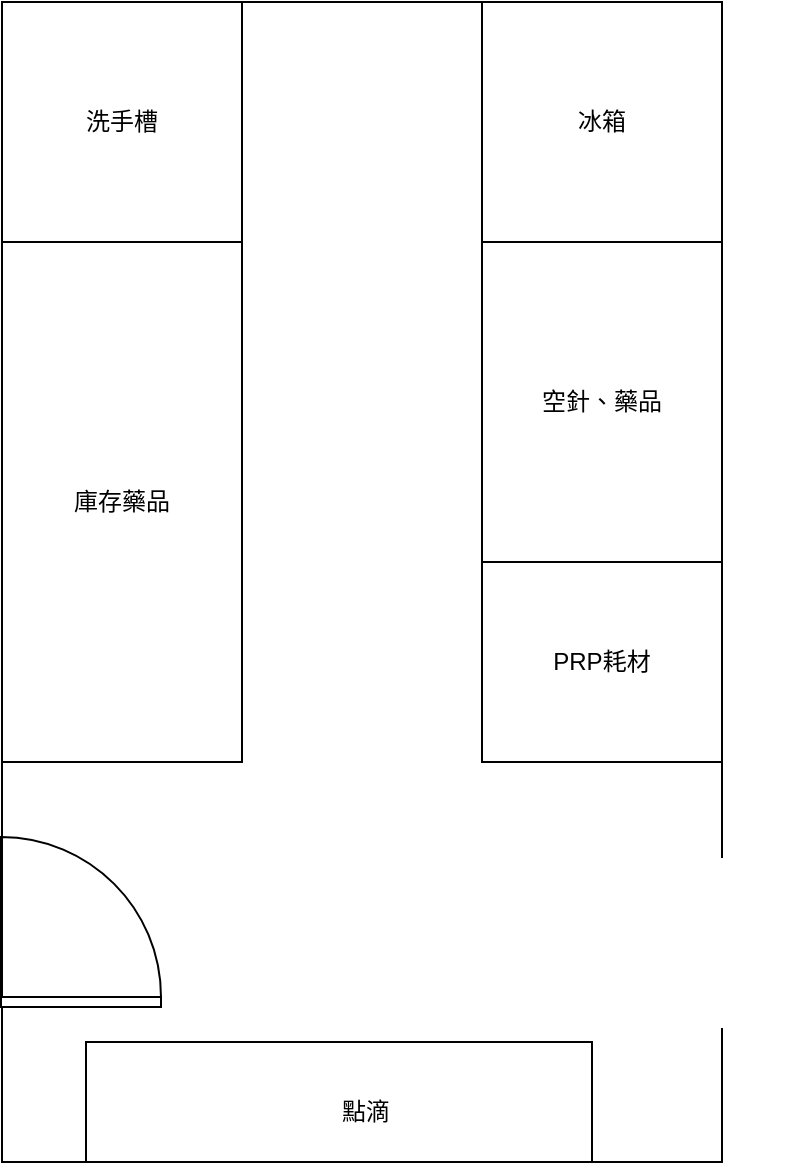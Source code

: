 <mxfile version="24.6.4" type="github">
  <diagram name="Page-1" id="8WM2ETvSfrai831ZipMa">
    <mxGraphModel dx="954" dy="614" grid="0" gridSize="10" guides="1" tooltips="1" connect="1" arrows="1" fold="1" page="1" pageScale="1" pageWidth="850" pageHeight="1100" math="0" shadow="0">
      <root>
        <mxCell id="0" />
        <mxCell id="1" parent="0" />
        <mxCell id="aY2q1vjwSWBt8iPb0eU5-3" value="" style="rounded=0;whiteSpace=wrap;html=1;labelBackgroundColor=#000000;" parent="1" vertex="1">
          <mxGeometry x="240" y="80" width="360" height="580" as="geometry" />
        </mxCell>
        <mxCell id="aY2q1vjwSWBt8iPb0eU5-7" value="" style="rounded=0;whiteSpace=wrap;html=1;labelBackgroundColor=#000000;" parent="1" vertex="1">
          <mxGeometry x="240" y="80" width="120" height="120" as="geometry" />
        </mxCell>
        <mxCell id="aY2q1vjwSWBt8iPb0eU5-8" value="" style="rounded=0;whiteSpace=wrap;html=1;labelBackgroundColor=#000000;" parent="1" vertex="1">
          <mxGeometry x="480" y="80" width="120" height="120" as="geometry" />
        </mxCell>
        <mxCell id="aY2q1vjwSWBt8iPb0eU5-10" value="&lt;p style=&quot;&quot; class=&quot;MsoNormal&quot;&gt;&lt;span style=&quot;font-family:&amp;quot;PMingLiU&amp;quot;,serif;mso-ascii-font-family:Calibri;mso-ascii-theme-font:&#xa;minor-latin;mso-fareast-theme-font:minor-fareast;mso-hansi-font-family:Calibri;&#xa;mso-hansi-theme-font:minor-latin&quot; lang=&quot;ZH-TW&quot;&gt;洗手槽&lt;/span&gt;&lt;span lang=&quot;EN-US&quot;&gt;&lt;/span&gt;&lt;/p&gt;" style="text;whiteSpace=wrap;html=1;align=center;verticalAlign=middle;" parent="1" vertex="1">
          <mxGeometry x="265" y="110" width="70" height="60" as="geometry" />
        </mxCell>
        <mxCell id="aY2q1vjwSWBt8iPb0eU5-17" value="" style="group" parent="1" vertex="1" connectable="0">
          <mxGeometry x="340" y="517.0" width="195" height="147.66" as="geometry" />
        </mxCell>
        <mxCell id="aY2q1vjwSWBt8iPb0eU5-13" value="" style="whiteSpace=wrap;html=1;verticalAlign=top;" parent="aY2q1vjwSWBt8iPb0eU5-17" vertex="1">
          <mxGeometry x="-58" y="83" width="253" height="60" as="geometry" />
        </mxCell>
        <mxCell id="aY2q1vjwSWBt8iPb0eU5-12" value="&lt;p style=&quot;&quot; class=&quot;MsoNormal&quot;&gt;&lt;span style=&quot;font-family:&amp;quot;PMingLiU&amp;quot;,serif;mso-ascii-font-family:Calibri;mso-ascii-theme-font:&#xa;minor-latin;mso-fareast-theme-font:minor-fareast;mso-hansi-font-family:Calibri;&#xa;mso-hansi-theme-font:minor-latin&quot; lang=&quot;ZH-TW&quot;&gt;點滴&lt;/span&gt;&lt;span lang=&quot;EN-US&quot;&gt;&lt;/span&gt;&lt;/p&gt;" style="text;whiteSpace=wrap;html=1;align=center;verticalAlign=middle;" parent="aY2q1vjwSWBt8iPb0eU5-17" vertex="1">
          <mxGeometry x="52" y="87.66" width="60" height="60" as="geometry" />
        </mxCell>
        <mxCell id="aY2q1vjwSWBt8iPb0eU5-18" value="" style="rounded=0;whiteSpace=wrap;html=1;" parent="1" vertex="1">
          <mxGeometry x="240" y="200" width="120" height="260" as="geometry" />
        </mxCell>
        <mxCell id="aY2q1vjwSWBt8iPb0eU5-11" value="&lt;p style=&quot;&quot; class=&quot;MsoNormal&quot;&gt;&lt;span style=&quot;font-family:&amp;quot;PMingLiU&amp;quot;,serif;mso-ascii-font-family:Calibri;mso-ascii-theme-font:&#xa;minor-latin;mso-fareast-theme-font:minor-fareast;mso-hansi-font-family:Calibri;&#xa;mso-hansi-theme-font:minor-latin&quot; lang=&quot;ZH-TW&quot;&gt;庫存藥品&lt;/span&gt;&lt;span lang=&quot;EN-US&quot;&gt;&lt;/span&gt;&lt;/p&gt;" style="text;whiteSpace=wrap;html=1;align=center;verticalAlign=middle;" parent="1" vertex="1">
          <mxGeometry x="260" y="300" width="80" height="60" as="geometry" />
        </mxCell>
        <mxCell id="aY2q1vjwSWBt8iPb0eU5-21" value="" style="rounded=0;whiteSpace=wrap;html=1;" parent="1" vertex="1">
          <mxGeometry x="480" y="200" width="120" height="160" as="geometry" />
        </mxCell>
        <mxCell id="aY2q1vjwSWBt8iPb0eU5-20" value="&lt;p style=&quot;&quot; class=&quot;MsoNormal&quot;&gt;&lt;span style=&quot;font-family:&amp;quot;PMingLiU&amp;quot;,serif;mso-ascii-font-family:Calibri;mso-ascii-theme-font:&#xa;minor-latin;mso-fareast-theme-font:minor-fareast;mso-hansi-font-family:Calibri;&#xa;mso-hansi-theme-font:minor-latin&quot; lang=&quot;ZH-TW&quot;&gt;空針、藥品&lt;/span&gt;&lt;span lang=&quot;EN-US&quot;&gt;&lt;/span&gt;&lt;/p&gt;" style="text;whiteSpace=wrap;html=1;align=center;verticalAlign=middle;" parent="1" vertex="1">
          <mxGeometry x="495" y="250" width="90" height="60" as="geometry" />
        </mxCell>
        <mxCell id="aY2q1vjwSWBt8iPb0eU5-22" value="&lt;p class=&quot;MsoNormal&quot;&gt;&lt;span style=&quot;font-family:&amp;quot;PMingLiU&amp;quot;,serif;&#xa;mso-ascii-font-family:Calibri;mso-ascii-theme-font:minor-latin;mso-fareast-theme-font:&#xa;minor-fareast;mso-hansi-font-family:Calibri;mso-hansi-theme-font:minor-latin&quot; lang=&quot;ZH-TW&quot;&gt;冰箱&lt;/span&gt;&lt;span lang=&quot;EN-US&quot;&gt;&lt;/span&gt;&lt;/p&gt;" style="text;whiteSpace=wrap;html=1;align=center;verticalAlign=middle;" parent="1" vertex="1">
          <mxGeometry x="510" y="110" width="60" height="60" as="geometry" />
        </mxCell>
        <mxCell id="aY2q1vjwSWBt8iPb0eU5-23" value="" style="rounded=0;whiteSpace=wrap;html=1;" parent="1" vertex="1">
          <mxGeometry x="480" y="360" width="120" height="100" as="geometry" />
        </mxCell>
        <mxCell id="aY2q1vjwSWBt8iPb0eU5-24" value="&lt;p style=&quot;&quot; class=&quot;MsoNormal&quot;&gt;&lt;span lang=&quot;EN-US&quot;&gt;PRP&lt;/span&gt;&lt;span style=&quot;font-family:&amp;quot;PMingLiU&amp;quot;,serif;mso-ascii-font-family:Calibri;&#xa;mso-ascii-theme-font:minor-latin;mso-fareast-theme-font:minor-fareast;&#xa;mso-hansi-font-family:Calibri;mso-hansi-theme-font:minor-latin&quot; lang=&quot;ZH-TW&quot;&gt;耗材&lt;/span&gt;&lt;span lang=&quot;EN-US&quot;&gt;&lt;/span&gt;&lt;/p&gt;" style="text;whiteSpace=wrap;html=1;align=center;verticalAlign=middle;" parent="1" vertex="1">
          <mxGeometry x="500" y="380" width="80" height="60" as="geometry" />
        </mxCell>
        <mxCell id="Nka1zXzXr-HpGmzW53vm-1" value="" style="verticalLabelPosition=bottom;html=1;verticalAlign=top;align=center;shape=mxgraph.floorplan.doorRight;aspect=fixed;direction=south;rotation=90;" parent="1" vertex="1">
          <mxGeometry x="237" y="500" width="85" height="80" as="geometry" />
        </mxCell>
        <mxCell id="Nka1zXzXr-HpGmzW53vm-2" value="" style="rounded=0;whiteSpace=wrap;html=1;strokeColor=none;" parent="1" vertex="1">
          <mxGeometry x="522" y="508" width="120" height="85" as="geometry" />
        </mxCell>
      </root>
    </mxGraphModel>
  </diagram>
</mxfile>

